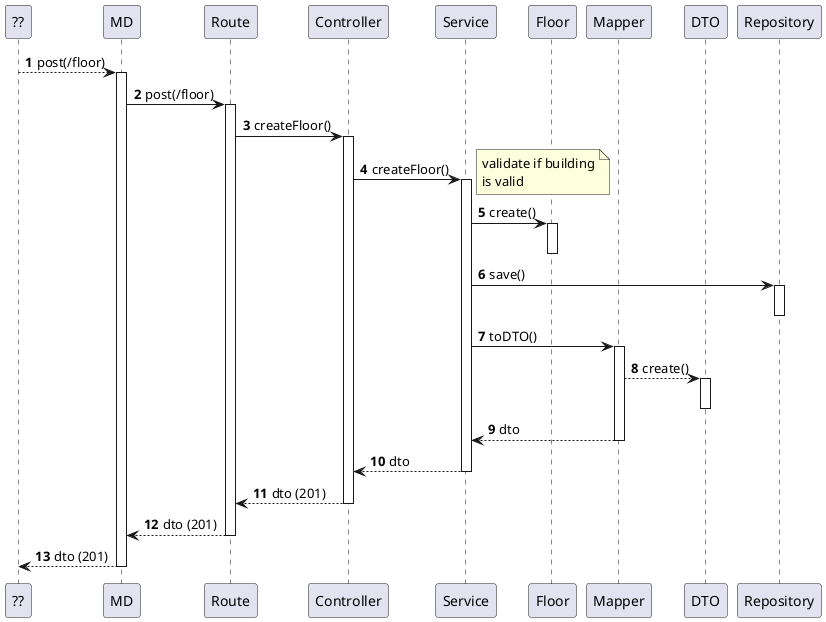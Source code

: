 @startuml
autonumber

participant "??" as ui

participant "MD" as mdr
participant "Route" as r
participant "Controller" as ctrl
participant "Service" as svc

participant "Floor" as b
participant "Mapper" as map
participant "DTO" as dto

participant "Repository" as repo


'activate ui
ui --> mdr: post(/floor)
    activate mdr
    mdr -> r : post(/floor)

    activate r
        r -> ctrl : createFloor()
            activate ctrl
                ctrl -> svc : createFloor()
                activate svc
                    note right: validate if building\nis valid
                    svc -> b : create()
                    activate b
                    deactivate b

                    svc -> repo : save()
                    activate repo
                    deactivate repo

                    svc -> map : toDTO()
                    activate map
                        map --> dto : create()
                        activate dto
                        deactivate dto
                        map --> svc : dto
                    deactivate map

                    svc --> ctrl : dto
                deactivate svc

                ctrl --> r : dto (201)
            deactivate ctrl

        r --> mdr : dto (201)
    deactivate r

    mdr --> ui: dto (201)
    deactivate mdr
'deactivate ui

@enduml
